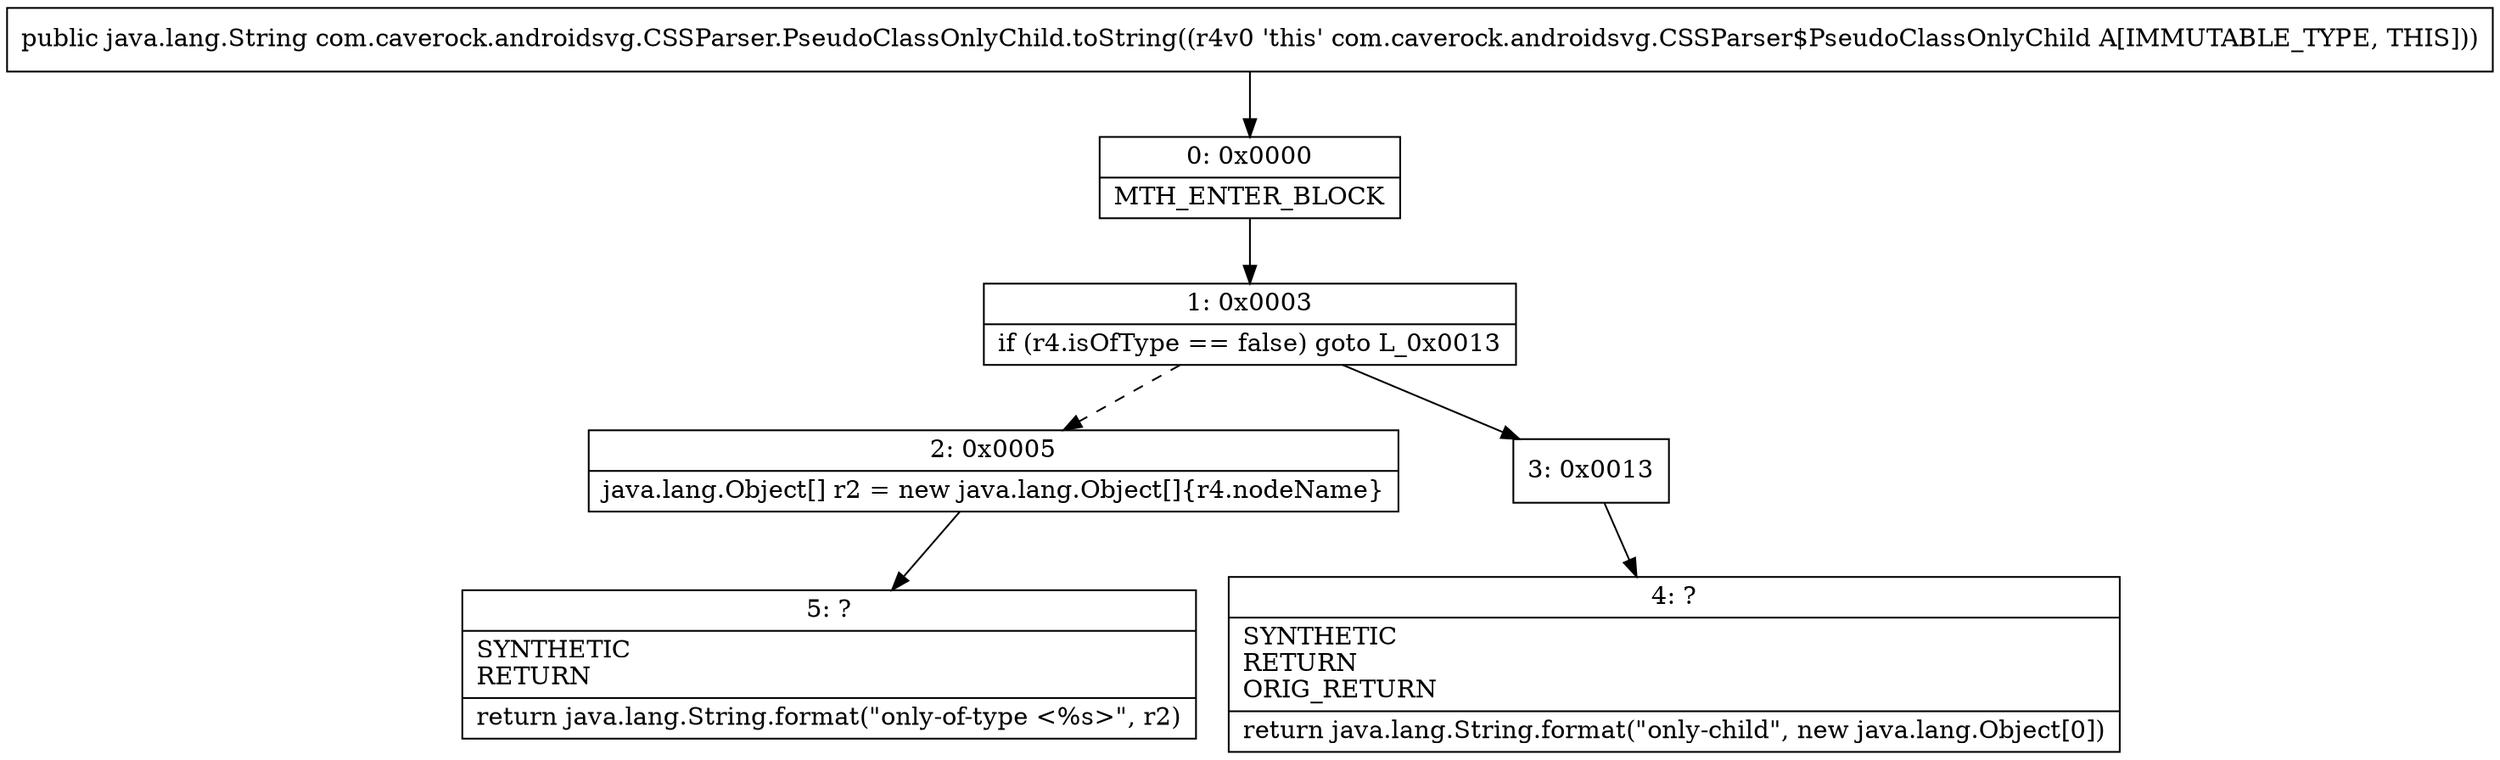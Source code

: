 digraph "CFG forcom.caverock.androidsvg.CSSParser.PseudoClassOnlyChild.toString()Ljava\/lang\/String;" {
Node_0 [shape=record,label="{0\:\ 0x0000|MTH_ENTER_BLOCK\l}"];
Node_1 [shape=record,label="{1\:\ 0x0003|if (r4.isOfType == false) goto L_0x0013\l}"];
Node_2 [shape=record,label="{2\:\ 0x0005|java.lang.Object[] r2 = new java.lang.Object[]\{r4.nodeName\}\l}"];
Node_3 [shape=record,label="{3\:\ 0x0013}"];
Node_4 [shape=record,label="{4\:\ ?|SYNTHETIC\lRETURN\lORIG_RETURN\l|return java.lang.String.format(\"only\-child\", new java.lang.Object[0])\l}"];
Node_5 [shape=record,label="{5\:\ ?|SYNTHETIC\lRETURN\l|return java.lang.String.format(\"only\-of\-type \<%s\>\", r2)\l}"];
MethodNode[shape=record,label="{public java.lang.String com.caverock.androidsvg.CSSParser.PseudoClassOnlyChild.toString((r4v0 'this' com.caverock.androidsvg.CSSParser$PseudoClassOnlyChild A[IMMUTABLE_TYPE, THIS])) }"];
MethodNode -> Node_0;
Node_0 -> Node_1;
Node_1 -> Node_2[style=dashed];
Node_1 -> Node_3;
Node_2 -> Node_5;
Node_3 -> Node_4;
}

